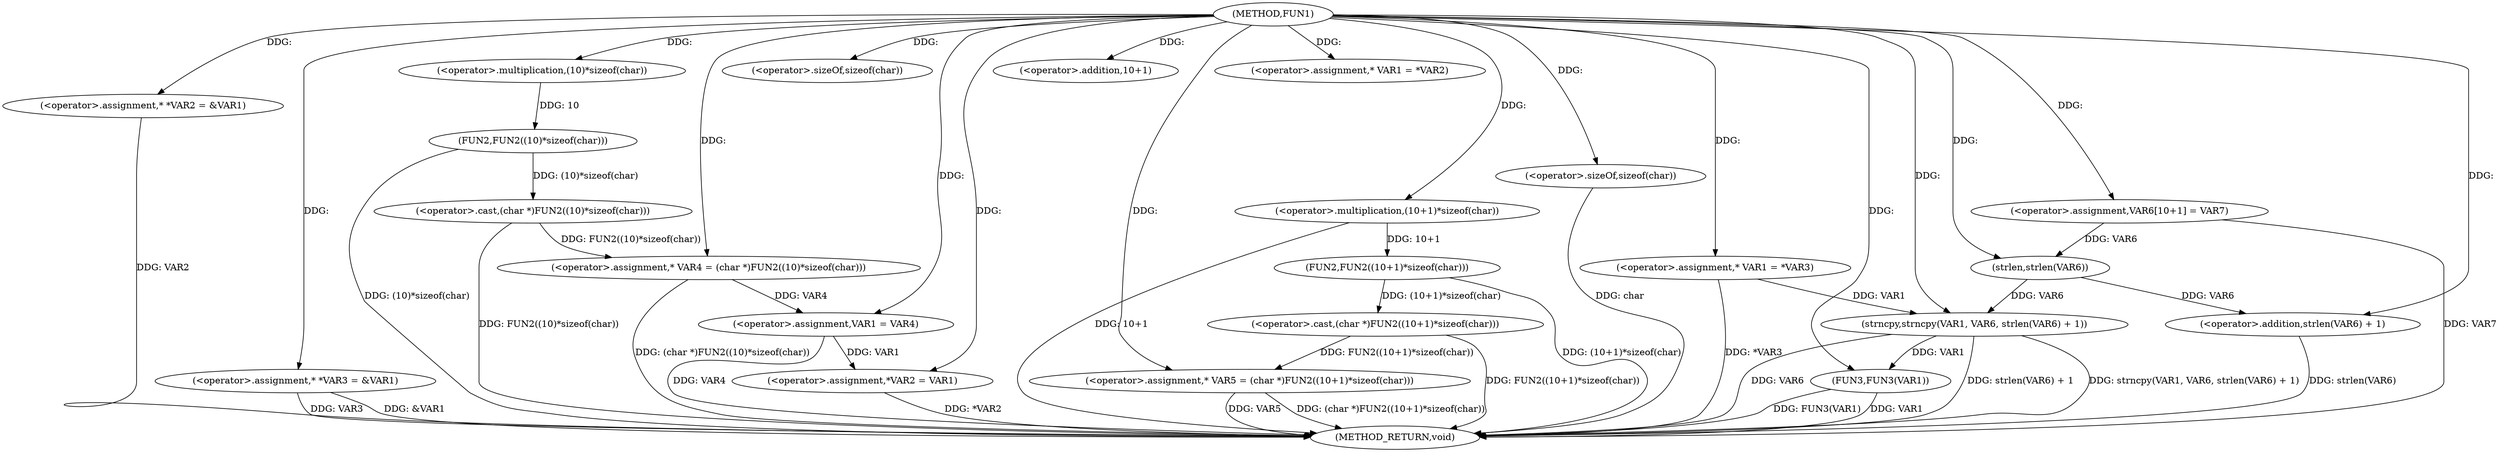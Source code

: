 digraph FUN1 {  
"1000100" [label = "(METHOD,FUN1)" ]
"1000168" [label = "(METHOD_RETURN,void)" ]
"1000104" [label = "(<operator>.assignment,* *VAR2 = &VAR1)" ]
"1000109" [label = "(<operator>.assignment,* *VAR3 = &VAR1)" ]
"1000114" [label = "(<operator>.assignment,* VAR4 = (char *)FUN2((10)*sizeof(char)))" ]
"1000116" [label = "(<operator>.cast,(char *)FUN2((10)*sizeof(char)))" ]
"1000118" [label = "(FUN2,FUN2((10)*sizeof(char)))" ]
"1000119" [label = "(<operator>.multiplication,(10)*sizeof(char))" ]
"1000121" [label = "(<operator>.sizeOf,sizeof(char))" ]
"1000124" [label = "(<operator>.assignment,* VAR5 = (char *)FUN2((10+1)*sizeof(char)))" ]
"1000126" [label = "(<operator>.cast,(char *)FUN2((10+1)*sizeof(char)))" ]
"1000128" [label = "(FUN2,FUN2((10+1)*sizeof(char)))" ]
"1000129" [label = "(<operator>.multiplication,(10+1)*sizeof(char))" ]
"1000130" [label = "(<operator>.addition,10+1)" ]
"1000133" [label = "(<operator>.sizeOf,sizeof(char))" ]
"1000137" [label = "(<operator>.assignment,* VAR1 = *VAR2)" ]
"1000141" [label = "(<operator>.assignment,VAR1 = VAR4)" ]
"1000144" [label = "(<operator>.assignment,*VAR2 = VAR1)" ]
"1000150" [label = "(<operator>.assignment,* VAR1 = *VAR3)" ]
"1000156" [label = "(<operator>.assignment,VAR6[10+1] = VAR7)" ]
"1000159" [label = "(strncpy,strncpy(VAR1, VAR6, strlen(VAR6) + 1))" ]
"1000162" [label = "(<operator>.addition,strlen(VAR6) + 1)" ]
"1000163" [label = "(strlen,strlen(VAR6))" ]
"1000166" [label = "(FUN3,FUN3(VAR1))" ]
  "1000159" -> "1000168"  [ label = "DDG: strncpy(VAR1, VAR6, strlen(VAR6) + 1)"] 
  "1000124" -> "1000168"  [ label = "DDG: VAR5"] 
  "1000104" -> "1000168"  [ label = "DDG: VAR2"] 
  "1000116" -> "1000168"  [ label = "DDG: FUN2((10)*sizeof(char))"] 
  "1000109" -> "1000168"  [ label = "DDG: VAR3"] 
  "1000118" -> "1000168"  [ label = "DDG: (10)*sizeof(char)"] 
  "1000129" -> "1000168"  [ label = "DDG: 10+1"] 
  "1000124" -> "1000168"  [ label = "DDG: (char *)FUN2((10+1)*sizeof(char))"] 
  "1000166" -> "1000168"  [ label = "DDG: FUN3(VAR1)"] 
  "1000150" -> "1000168"  [ label = "DDG: *VAR3"] 
  "1000128" -> "1000168"  [ label = "DDG: (10+1)*sizeof(char)"] 
  "1000156" -> "1000168"  [ label = "DDG: VAR7"] 
  "1000166" -> "1000168"  [ label = "DDG: VAR1"] 
  "1000133" -> "1000168"  [ label = "DDG: char"] 
  "1000141" -> "1000168"  [ label = "DDG: VAR4"] 
  "1000144" -> "1000168"  [ label = "DDG: *VAR2"] 
  "1000126" -> "1000168"  [ label = "DDG: FUN2((10+1)*sizeof(char))"] 
  "1000162" -> "1000168"  [ label = "DDG: strlen(VAR6)"] 
  "1000159" -> "1000168"  [ label = "DDG: strlen(VAR6) + 1"] 
  "1000114" -> "1000168"  [ label = "DDG: (char *)FUN2((10)*sizeof(char))"] 
  "1000109" -> "1000168"  [ label = "DDG: &VAR1"] 
  "1000159" -> "1000168"  [ label = "DDG: VAR6"] 
  "1000100" -> "1000104"  [ label = "DDG: "] 
  "1000100" -> "1000109"  [ label = "DDG: "] 
  "1000116" -> "1000114"  [ label = "DDG: FUN2((10)*sizeof(char))"] 
  "1000100" -> "1000114"  [ label = "DDG: "] 
  "1000118" -> "1000116"  [ label = "DDG: (10)*sizeof(char)"] 
  "1000119" -> "1000118"  [ label = "DDG: 10"] 
  "1000100" -> "1000119"  [ label = "DDG: "] 
  "1000100" -> "1000121"  [ label = "DDG: "] 
  "1000126" -> "1000124"  [ label = "DDG: FUN2((10+1)*sizeof(char))"] 
  "1000100" -> "1000124"  [ label = "DDG: "] 
  "1000128" -> "1000126"  [ label = "DDG: (10+1)*sizeof(char)"] 
  "1000129" -> "1000128"  [ label = "DDG: 10+1"] 
  "1000100" -> "1000129"  [ label = "DDG: "] 
  "1000100" -> "1000130"  [ label = "DDG: "] 
  "1000100" -> "1000133"  [ label = "DDG: "] 
  "1000100" -> "1000137"  [ label = "DDG: "] 
  "1000114" -> "1000141"  [ label = "DDG: VAR4"] 
  "1000100" -> "1000141"  [ label = "DDG: "] 
  "1000141" -> "1000144"  [ label = "DDG: VAR1"] 
  "1000100" -> "1000144"  [ label = "DDG: "] 
  "1000100" -> "1000150"  [ label = "DDG: "] 
  "1000100" -> "1000156"  [ label = "DDG: "] 
  "1000150" -> "1000159"  [ label = "DDG: VAR1"] 
  "1000100" -> "1000159"  [ label = "DDG: "] 
  "1000163" -> "1000159"  [ label = "DDG: VAR6"] 
  "1000163" -> "1000162"  [ label = "DDG: VAR6"] 
  "1000156" -> "1000163"  [ label = "DDG: VAR6"] 
  "1000100" -> "1000163"  [ label = "DDG: "] 
  "1000100" -> "1000162"  [ label = "DDG: "] 
  "1000159" -> "1000166"  [ label = "DDG: VAR1"] 
  "1000100" -> "1000166"  [ label = "DDG: "] 
}

